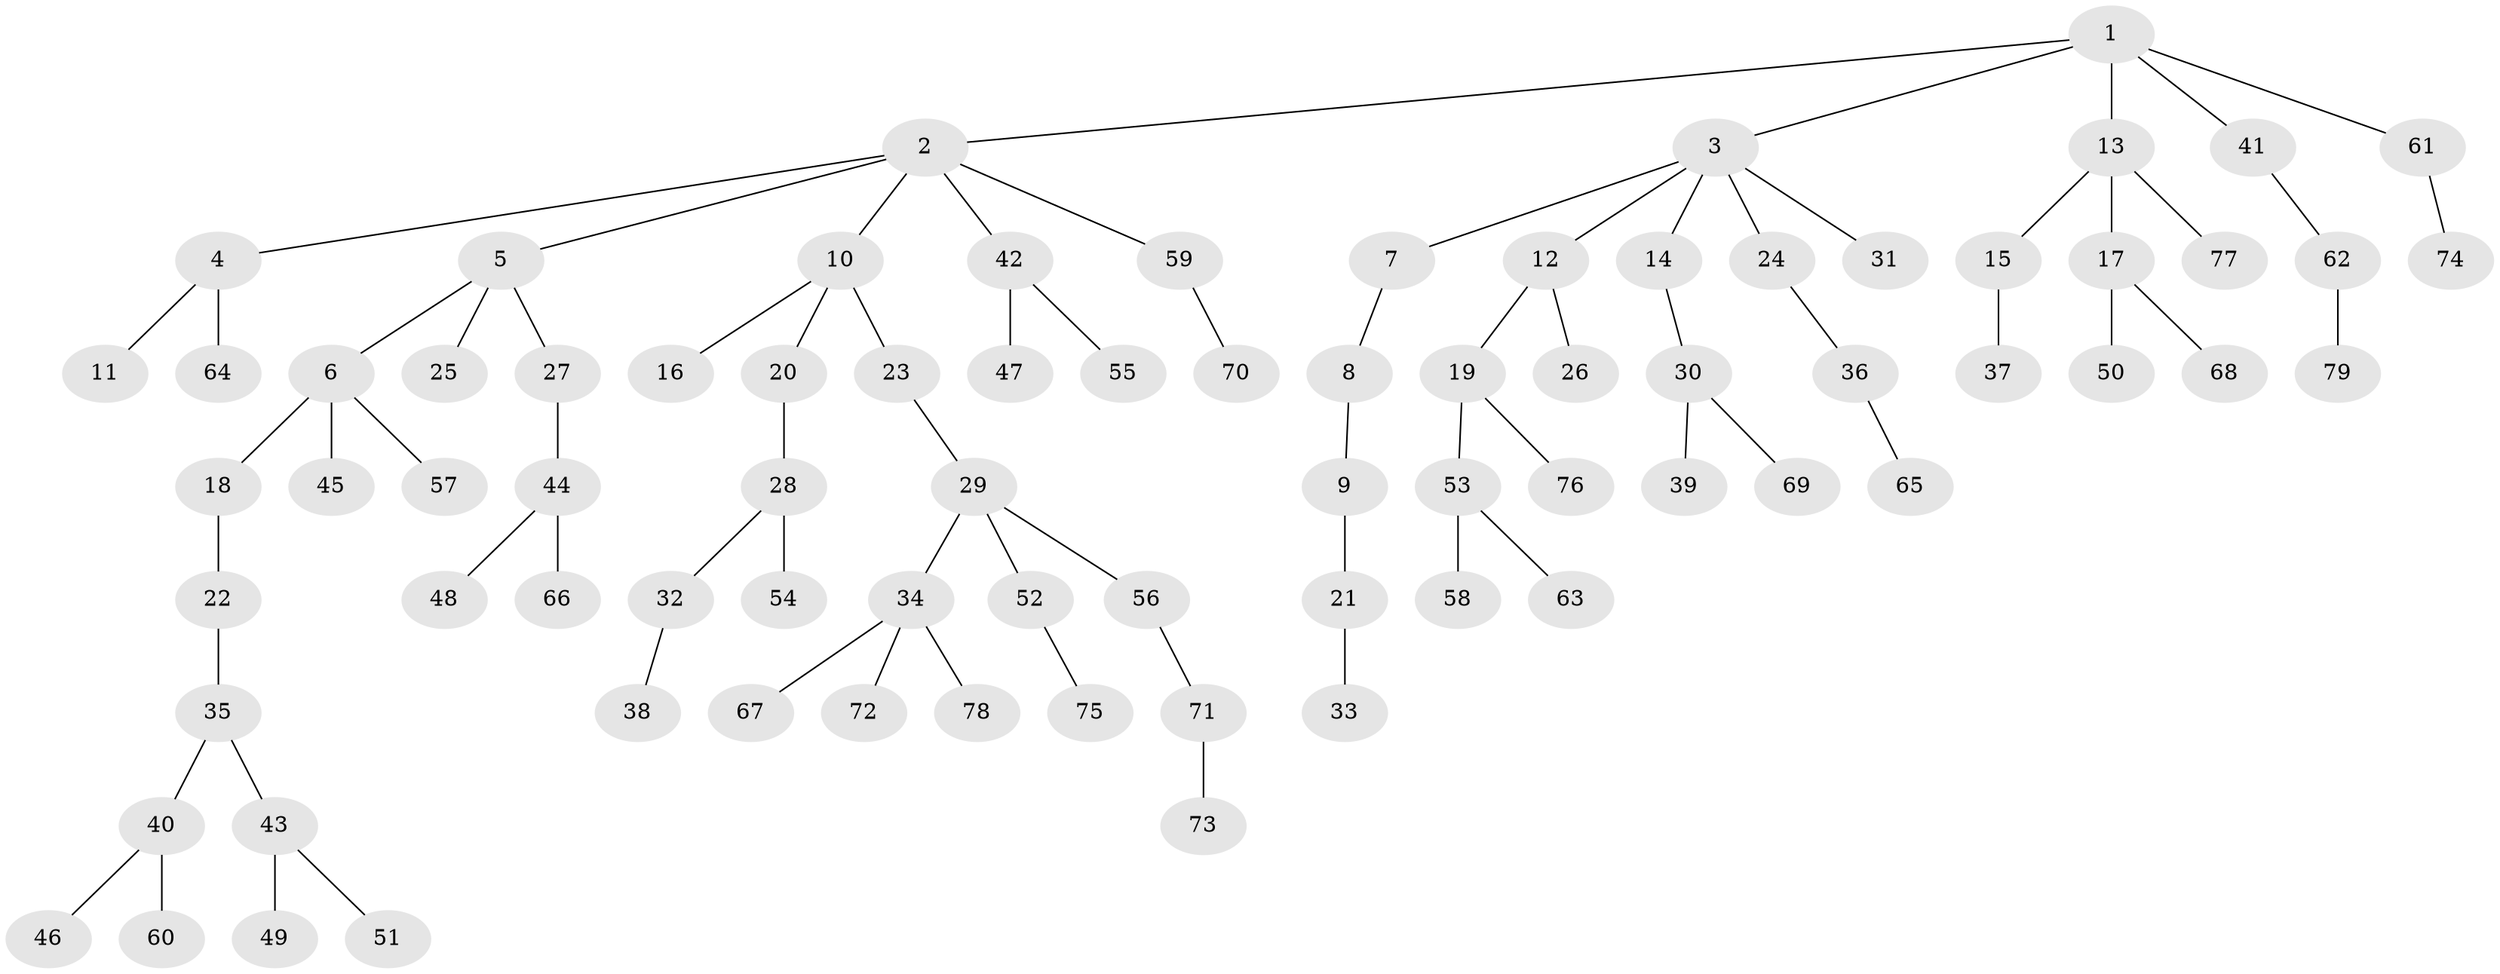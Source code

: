 // coarse degree distribution, {5: 0.0196078431372549, 7: 0.0196078431372549, 6: 0.0196078431372549, 3: 0.13725490196078433, 2: 0.27450980392156865, 1: 0.49019607843137253, 4: 0.0392156862745098}
// Generated by graph-tools (version 1.1) at 2025/52/02/27/25 19:52:13]
// undirected, 79 vertices, 78 edges
graph export_dot {
graph [start="1"]
  node [color=gray90,style=filled];
  1;
  2;
  3;
  4;
  5;
  6;
  7;
  8;
  9;
  10;
  11;
  12;
  13;
  14;
  15;
  16;
  17;
  18;
  19;
  20;
  21;
  22;
  23;
  24;
  25;
  26;
  27;
  28;
  29;
  30;
  31;
  32;
  33;
  34;
  35;
  36;
  37;
  38;
  39;
  40;
  41;
  42;
  43;
  44;
  45;
  46;
  47;
  48;
  49;
  50;
  51;
  52;
  53;
  54;
  55;
  56;
  57;
  58;
  59;
  60;
  61;
  62;
  63;
  64;
  65;
  66;
  67;
  68;
  69;
  70;
  71;
  72;
  73;
  74;
  75;
  76;
  77;
  78;
  79;
  1 -- 2;
  1 -- 3;
  1 -- 13;
  1 -- 41;
  1 -- 61;
  2 -- 4;
  2 -- 5;
  2 -- 10;
  2 -- 42;
  2 -- 59;
  3 -- 7;
  3 -- 12;
  3 -- 14;
  3 -- 24;
  3 -- 31;
  4 -- 11;
  4 -- 64;
  5 -- 6;
  5 -- 25;
  5 -- 27;
  6 -- 18;
  6 -- 45;
  6 -- 57;
  7 -- 8;
  8 -- 9;
  9 -- 21;
  10 -- 16;
  10 -- 20;
  10 -- 23;
  12 -- 19;
  12 -- 26;
  13 -- 15;
  13 -- 17;
  13 -- 77;
  14 -- 30;
  15 -- 37;
  17 -- 50;
  17 -- 68;
  18 -- 22;
  19 -- 53;
  19 -- 76;
  20 -- 28;
  21 -- 33;
  22 -- 35;
  23 -- 29;
  24 -- 36;
  27 -- 44;
  28 -- 32;
  28 -- 54;
  29 -- 34;
  29 -- 52;
  29 -- 56;
  30 -- 39;
  30 -- 69;
  32 -- 38;
  34 -- 67;
  34 -- 72;
  34 -- 78;
  35 -- 40;
  35 -- 43;
  36 -- 65;
  40 -- 46;
  40 -- 60;
  41 -- 62;
  42 -- 47;
  42 -- 55;
  43 -- 49;
  43 -- 51;
  44 -- 48;
  44 -- 66;
  52 -- 75;
  53 -- 58;
  53 -- 63;
  56 -- 71;
  59 -- 70;
  61 -- 74;
  62 -- 79;
  71 -- 73;
}
